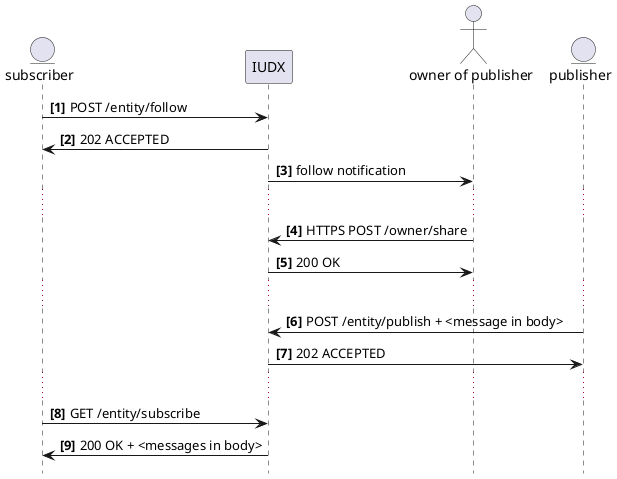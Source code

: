 @startuml
hide footbox
autonumber "<b>[0]"

entity subscriber
subscriber -> IUDX: POST /entity/follow

IUDX -> subscriber: 202 ACCEPTED

actor "owner of publisher" as owner

entity publisher

IUDX -> owner : follow notification

...

owner -> IUDX : HTTPS POST /owner/share                                                    
                                                                      
                                                                                 
IUDX -> owner : 200 OK                                                              

...

publisher -> IUDX : POST /entity/publish + <message in body>


IUDX -> publisher:202 ACCEPTED

...
subscriber -> IUDX : GET /entity/subscribe



IUDX -> subscriber: 200 OK + <messages in body>


@enduml
